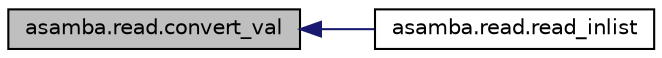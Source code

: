 digraph "asamba.read.convert_val"
{
  edge [fontname="Helvetica",fontsize="10",labelfontname="Helvetica",labelfontsize="10"];
  node [fontname="Helvetica",fontsize="10",shape=record];
  rankdir="LR";
  Node1 [label="asamba.read.convert_val",height=0.2,width=0.4,color="black", fillcolor="grey75", style="filled", fontcolor="black"];
  Node1 -> Node2 [dir="back",color="midnightblue",fontsize="10",style="solid",fontname="Helvetica"];
  Node2 [label="asamba.read.read_inlist",height=0.2,width=0.4,color="black", fillcolor="white", style="filled",URL="$namespaceasamba_1_1read.html#a1506842017eb500635c24715c4336084"];
}
